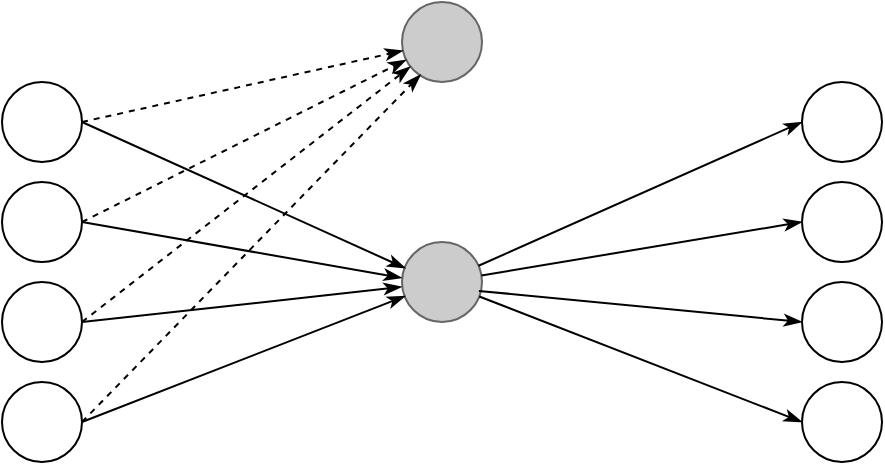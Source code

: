 <mxfile version="21.1.0" type="device">
  <diagram name="Pagina-1" id="hlPT_xZzWcK6odXoHloi">
    <mxGraphModel dx="875" dy="409" grid="1" gridSize="10" guides="1" tooltips="1" connect="1" arrows="1" fold="1" page="1" pageScale="1" pageWidth="827" pageHeight="1169" math="0" shadow="0">
      <root>
        <mxCell id="0" />
        <mxCell id="1" parent="0" />
        <mxCell id="f54PTyFtsJM_CDunILrZ-7" value="" style="ellipse;whiteSpace=wrap;html=1;fillColor=#CCCCCC;fontColor=#333333;strokeColor=#666666;" parent="1" vertex="1">
          <mxGeometry x="280" y="280" width="40" height="40" as="geometry" />
        </mxCell>
        <mxCell id="f54PTyFtsJM_CDunILrZ-1" value="" style="ellipse;whiteSpace=wrap;html=1;" parent="1" vertex="1">
          <mxGeometry x="80" y="250" width="40" height="40" as="geometry" />
        </mxCell>
        <mxCell id="f54PTyFtsJM_CDunILrZ-2" value="" style="ellipse;whiteSpace=wrap;html=1;" parent="1" vertex="1">
          <mxGeometry x="80" y="300" width="40" height="40" as="geometry" />
        </mxCell>
        <mxCell id="f54PTyFtsJM_CDunILrZ-3" value="" style="ellipse;whiteSpace=wrap;html=1;" parent="1" vertex="1">
          <mxGeometry x="80" y="350" width="40" height="40" as="geometry" />
        </mxCell>
        <mxCell id="f54PTyFtsJM_CDunILrZ-5" value="" style="ellipse;whiteSpace=wrap;html=1;fillColor=#CCCCCC;fontColor=#333333;strokeColor=#666666;" parent="1" vertex="1">
          <mxGeometry x="280" y="160" width="40" height="40" as="geometry" />
        </mxCell>
        <mxCell id="f54PTyFtsJM_CDunILrZ-6" value="" style="ellipse;whiteSpace=wrap;html=1;" parent="1" vertex="1">
          <mxGeometry x="80" y="200" width="40" height="40" as="geometry" />
        </mxCell>
        <mxCell id="f54PTyFtsJM_CDunILrZ-10" value="" style="endArrow=classicThin;html=1;rounded=0;exitX=1;exitY=0.5;exitDx=0;exitDy=0;endFill=1;entryX=0.043;entryY=0.328;entryDx=0;entryDy=0;entryPerimeter=0;" parent="1" source="f54PTyFtsJM_CDunILrZ-6" target="f54PTyFtsJM_CDunILrZ-7" edge="1">
          <mxGeometry width="50" height="50" relative="1" as="geometry">
            <mxPoint x="390" y="440" as="sourcePoint" />
            <mxPoint x="280" y="280" as="targetPoint" />
          </mxGeometry>
        </mxCell>
        <mxCell id="f54PTyFtsJM_CDunILrZ-11" value="" style="endArrow=classicThin;html=1;rounded=0;exitX=1;exitY=0.5;exitDx=0;exitDy=0;endFill=1;entryX=-0.003;entryY=0.448;entryDx=0;entryDy=0;entryPerimeter=0;" parent="1" source="f54PTyFtsJM_CDunILrZ-1" target="f54PTyFtsJM_CDunILrZ-7" edge="1">
          <mxGeometry width="50" height="50" relative="1" as="geometry">
            <mxPoint x="170" y="230" as="sourcePoint" />
            <mxPoint x="280" y="290" as="targetPoint" />
          </mxGeometry>
        </mxCell>
        <mxCell id="f54PTyFtsJM_CDunILrZ-12" value="" style="endArrow=classicThin;html=1;rounded=0;exitX=1;exitY=0.5;exitDx=0;exitDy=0;endFill=1;entryX=-0.003;entryY=0.562;entryDx=0;entryDy=0;entryPerimeter=0;" parent="1" source="f54PTyFtsJM_CDunILrZ-2" target="f54PTyFtsJM_CDunILrZ-7" edge="1">
          <mxGeometry width="50" height="50" relative="1" as="geometry">
            <mxPoint x="180" y="240" as="sourcePoint" />
            <mxPoint x="290" y="300" as="targetPoint" />
          </mxGeometry>
        </mxCell>
        <mxCell id="f54PTyFtsJM_CDunILrZ-13" value="" style="endArrow=classicThin;html=1;rounded=0;exitX=1;exitY=0.5;exitDx=0;exitDy=0;endFill=1;entryX=0.043;entryY=0.675;entryDx=0;entryDy=0;entryPerimeter=0;" parent="1" source="f54PTyFtsJM_CDunILrZ-3" target="f54PTyFtsJM_CDunILrZ-7" edge="1">
          <mxGeometry width="50" height="50" relative="1" as="geometry">
            <mxPoint x="190" y="250" as="sourcePoint" />
            <mxPoint x="310" y="320" as="targetPoint" />
          </mxGeometry>
        </mxCell>
        <mxCell id="f54PTyFtsJM_CDunILrZ-15" value="" style="endArrow=classicThin;html=1;rounded=0;exitX=1;exitY=0.5;exitDx=0;exitDy=0;endFill=1;dashed=1;" parent="1" source="f54PTyFtsJM_CDunILrZ-6" target="f54PTyFtsJM_CDunILrZ-5" edge="1">
          <mxGeometry width="50" height="50" relative="1" as="geometry">
            <mxPoint x="170" y="230" as="sourcePoint" />
            <mxPoint x="280" y="190" as="targetPoint" />
          </mxGeometry>
        </mxCell>
        <mxCell id="f54PTyFtsJM_CDunILrZ-16" value="" style="endArrow=classicThin;html=1;rounded=0;exitX=1;exitY=0.5;exitDx=0;exitDy=0;endFill=1;dashed=1;" parent="1" source="f54PTyFtsJM_CDunILrZ-1" target="f54PTyFtsJM_CDunILrZ-5" edge="1">
          <mxGeometry width="50" height="50" relative="1" as="geometry">
            <mxPoint x="170" y="230" as="sourcePoint" />
            <mxPoint x="280" y="190" as="targetPoint" />
          </mxGeometry>
        </mxCell>
        <mxCell id="f54PTyFtsJM_CDunILrZ-17" value="" style="endArrow=classicThin;html=1;rounded=0;endFill=1;dashed=1;exitX=1;exitY=0.5;exitDx=0;exitDy=0;" parent="1" target="f54PTyFtsJM_CDunILrZ-5" edge="1" source="f54PTyFtsJM_CDunILrZ-2">
          <mxGeometry width="50" height="50" relative="1" as="geometry">
            <mxPoint x="160" y="320" as="sourcePoint" />
            <mxPoint x="300" y="200" as="targetPoint" />
          </mxGeometry>
        </mxCell>
        <mxCell id="f54PTyFtsJM_CDunILrZ-18" value="" style="endArrow=classicThin;html=1;rounded=0;entryX=0.233;entryY=0.908;entryDx=0;entryDy=0;endFill=1;dashed=1;entryPerimeter=0;" parent="1" target="f54PTyFtsJM_CDunILrZ-5" edge="1">
          <mxGeometry width="50" height="50" relative="1" as="geometry">
            <mxPoint x="120" y="370" as="sourcePoint" />
            <mxPoint x="310" y="210" as="targetPoint" />
          </mxGeometry>
        </mxCell>
        <mxCell id="f54PTyFtsJM_CDunILrZ-20" value="" style="ellipse;whiteSpace=wrap;html=1;" parent="1" vertex="1">
          <mxGeometry x="480" y="250" width="40" height="40" as="geometry" />
        </mxCell>
        <mxCell id="f54PTyFtsJM_CDunILrZ-21" value="" style="ellipse;whiteSpace=wrap;html=1;" parent="1" vertex="1">
          <mxGeometry x="480" y="300" width="40" height="40" as="geometry" />
        </mxCell>
        <mxCell id="f54PTyFtsJM_CDunILrZ-22" value="" style="ellipse;whiteSpace=wrap;html=1;" parent="1" vertex="1">
          <mxGeometry x="480" y="350" width="40" height="40" as="geometry" />
        </mxCell>
        <mxCell id="f54PTyFtsJM_CDunILrZ-24" value="" style="ellipse;whiteSpace=wrap;html=1;" parent="1" vertex="1">
          <mxGeometry x="480" y="200" width="40" height="40" as="geometry" />
        </mxCell>
        <mxCell id="f54PTyFtsJM_CDunILrZ-25" value="" style="endArrow=classicThin;html=1;rounded=0;endFill=1;entryX=0;entryY=0.5;entryDx=0;entryDy=0;" parent="1" source="f54PTyFtsJM_CDunILrZ-7" target="f54PTyFtsJM_CDunILrZ-24" edge="1">
          <mxGeometry width="50" height="50" relative="1" as="geometry">
            <mxPoint x="320" y="290" as="sourcePoint" />
            <mxPoint x="750" y="440" as="targetPoint" />
          </mxGeometry>
        </mxCell>
        <mxCell id="f54PTyFtsJM_CDunILrZ-26" value="" style="endArrow=classicThin;html=1;rounded=0;endFill=1;entryX=0;entryY=0.5;entryDx=0;entryDy=0;" parent="1" source="f54PTyFtsJM_CDunILrZ-7" target="f54PTyFtsJM_CDunILrZ-20" edge="1">
          <mxGeometry width="50" height="50" relative="1" as="geometry">
            <mxPoint x="320" y="300" as="sourcePoint" />
            <mxPoint x="530" y="230" as="targetPoint" />
          </mxGeometry>
        </mxCell>
        <mxCell id="f54PTyFtsJM_CDunILrZ-27" value="" style="endArrow=classicThin;html=1;rounded=0;endFill=1;entryX=0;entryY=0.5;entryDx=0;entryDy=0;exitX=0.961;exitY=0.611;exitDx=0;exitDy=0;exitPerimeter=0;" parent="1" source="f54PTyFtsJM_CDunILrZ-7" target="f54PTyFtsJM_CDunILrZ-21" edge="1">
          <mxGeometry width="50" height="50" relative="1" as="geometry">
            <mxPoint x="320" y="300" as="sourcePoint" />
            <mxPoint x="540" y="240" as="targetPoint" />
          </mxGeometry>
        </mxCell>
        <mxCell id="f54PTyFtsJM_CDunILrZ-28" value="" style="endArrow=classicThin;html=1;rounded=0;endFill=1;entryX=0;entryY=0.5;entryDx=0;entryDy=0;" parent="1" source="f54PTyFtsJM_CDunILrZ-7" target="f54PTyFtsJM_CDunILrZ-22" edge="1">
          <mxGeometry width="50" height="50" relative="1" as="geometry">
            <mxPoint x="320" y="310" as="sourcePoint" />
            <mxPoint x="550" y="250" as="targetPoint" />
          </mxGeometry>
        </mxCell>
      </root>
    </mxGraphModel>
  </diagram>
</mxfile>
